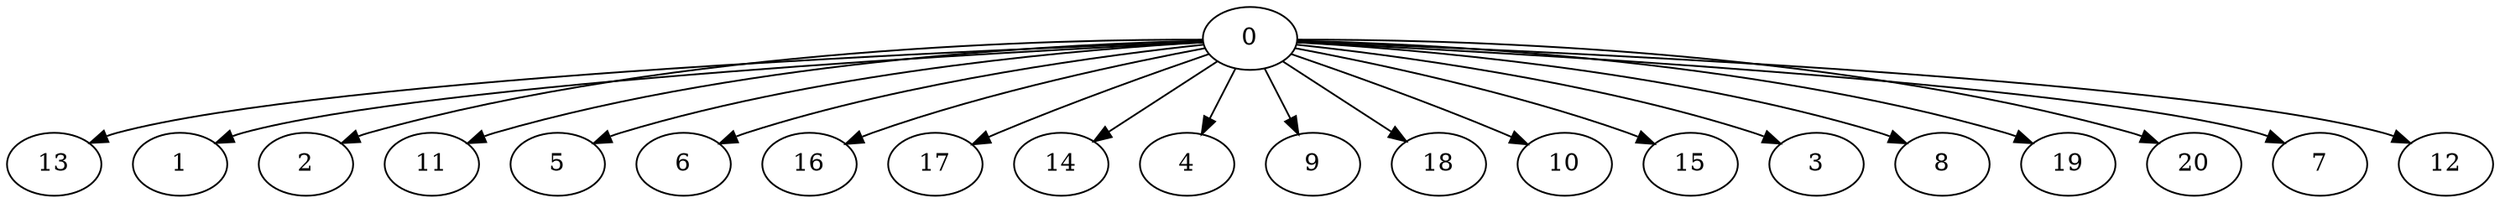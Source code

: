 digraph "Fork_Nodes_21_CCR_1.01_WeightType_Random#1" {
	graph ["Duplicate states"=0,
		GraphType=Fork,
		"Max states in OPEN"=0,
		Modes="120000ms; topo-ordered tasks, ; Pruning: task equivalence, fixed order ready list, ; F-value: ; Optimisation: best schedule length (\
SL) optimisation on equal, ",
		NumberOfTasks=21,
		"Pruned using list schedule length"=198680,
		"States removed from OPEN"=0,
		TargetSystem="Homogeneous-4",
		"Time to schedule (ms)"=2950,
		"Total idle time"=31,
		"Total schedule length"=42,
		"Total sequential time"=137,
		"Total states created"=6905300
	];
	0	["Finish time"=7,
		Processor=0,
		"Start time"=0,
		Weight=7];
	13	["Finish time"=20,
		Processor=1,
		"Start time"=9,
		Weight=11];
	0 -> 13	[Weight=2];
	1	["Finish time"=40,
		Processor=0,
		"Start time"=30,
		Weight=10];
	0 -> 1	[Weight=10];
	2	["Finish time"=25,
		Processor=0,
		"Start time"=15,
		Weight=10];
	0 -> 2	[Weight=9];
	11	["Finish time"=20,
		Processor=2,
		"Start time"=10,
		Weight=10];
	0 -> 11	[Weight=3];
	5	["Finish time"=33,
		Processor=3,
		"Start time"=24,
		Weight=9];
	0 -> 5	[Weight=9];
	6	["Finish time"=24,
		Processor=3,
		"Start time"=15,
		Weight=9];
	0 -> 6	[Weight=6];
	16	["Finish time"=42,
		Processor=2,
		"Start time"=33,
		Weight=9];
	0 -> 16	[Weight=8];
	17	["Finish time"=42,
		Processor=3,
		"Start time"=33,
		Weight=9];
	0 -> 17	[Weight=9];
	14	["Finish time"=33,
		Processor=2,
		"Start time"=25,
		Weight=8];
	0 -> 14	[Weight=7];
	4	["Finish time"=36,
		Processor=1,
		"Start time"=29,
		Weight=7];
	0 -> 4	[Weight=10];
	9	["Finish time"=26,
		Processor=1,
		"Start time"=20,
		Weight=6];
	0 -> 9	[Weight=5];
	18	["Finish time"=42,
		Processor=1,
		"Start time"=36,
		Weight=6];
	0 -> 18	[Weight=10];
	10	["Finish time"=25,
		Processor=2,
		"Start time"=20,
		Weight=5];
	0 -> 10	[Weight=4];
	15	["Finish time"=30,
		Processor=0,
		"Start time"=25,
		Weight=5];
	0 -> 15	[Weight=9];
	3	["Finish time"=10,
		Processor=0,
		"Start time"=7,
		Weight=3];
	0 -> 3	[Weight=5];
	8	["Finish time"=29,
		Processor=1,
		"Start time"=26,
		Weight=3];
	0 -> 8	[Weight=5];
	19	["Finish time"=15,
		Processor=0,
		"Start time"=12,
		Weight=3];
	0 -> 19	[Weight=7];
	20	["Finish time"=15,
		Processor=3,
		"Start time"=12,
		Weight=3];
	0 -> 20	[Weight=5];
	7	["Finish time"=12,
		Processor=0,
		"Start time"=10,
		Weight=2];
	0 -> 7	[Weight=6];
	12	["Finish time"=42,
		Processor=0,
		"Start time"=40,
		Weight=2];
	0 -> 12	[Weight=10];
}
